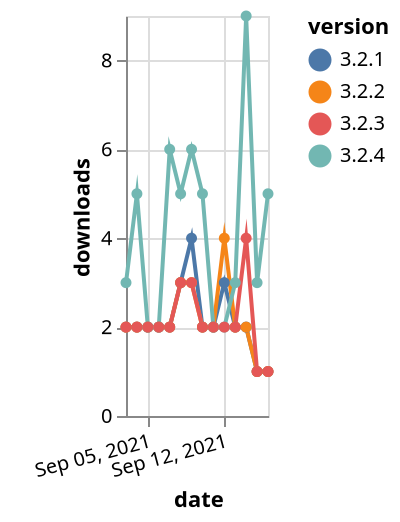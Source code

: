 {"$schema": "https://vega.github.io/schema/vega-lite/v5.json", "description": "A simple bar chart with embedded data.", "data": {"values": [{"date": "2021-09-03", "total": 1733, "delta": 2, "version": "3.2.1"}, {"date": "2021-09-04", "total": 1735, "delta": 2, "version": "3.2.1"}, {"date": "2021-09-05", "total": 1737, "delta": 2, "version": "3.2.1"}, {"date": "2021-09-06", "total": 1739, "delta": 2, "version": "3.2.1"}, {"date": "2021-09-07", "total": 1741, "delta": 2, "version": "3.2.1"}, {"date": "2021-09-08", "total": 1744, "delta": 3, "version": "3.2.1"}, {"date": "2021-09-09", "total": 1748, "delta": 4, "version": "3.2.1"}, {"date": "2021-09-10", "total": 1750, "delta": 2, "version": "3.2.1"}, {"date": "2021-09-11", "total": 1752, "delta": 2, "version": "3.2.1"}, {"date": "2021-09-12", "total": 1755, "delta": 3, "version": "3.2.1"}, {"date": "2021-09-13", "total": 1757, "delta": 2, "version": "3.2.1"}, {"date": "2021-09-14", "total": 1759, "delta": 2, "version": "3.2.1"}, {"date": "2021-09-15", "total": 1760, "delta": 1, "version": "3.2.1"}, {"date": "2021-09-16", "total": 1761, "delta": 1, "version": "3.2.1"}, {"date": "2021-09-03", "total": 1158, "delta": 2, "version": "3.2.2"}, {"date": "2021-09-04", "total": 1160, "delta": 2, "version": "3.2.2"}, {"date": "2021-09-05", "total": 1162, "delta": 2, "version": "3.2.2"}, {"date": "2021-09-06", "total": 1164, "delta": 2, "version": "3.2.2"}, {"date": "2021-09-07", "total": 1166, "delta": 2, "version": "3.2.2"}, {"date": "2021-09-08", "total": 1169, "delta": 3, "version": "3.2.2"}, {"date": "2021-09-09", "total": 1172, "delta": 3, "version": "3.2.2"}, {"date": "2021-09-10", "total": 1174, "delta": 2, "version": "3.2.2"}, {"date": "2021-09-11", "total": 1176, "delta": 2, "version": "3.2.2"}, {"date": "2021-09-12", "total": 1180, "delta": 4, "version": "3.2.2"}, {"date": "2021-09-13", "total": 1182, "delta": 2, "version": "3.2.2"}, {"date": "2021-09-14", "total": 1184, "delta": 2, "version": "3.2.2"}, {"date": "2021-09-15", "total": 1185, "delta": 1, "version": "3.2.2"}, {"date": "2021-09-16", "total": 1186, "delta": 1, "version": "3.2.2"}, {"date": "2021-09-03", "total": 3275, "delta": 3, "version": "3.2.4"}, {"date": "2021-09-04", "total": 3280, "delta": 5, "version": "3.2.4"}, {"date": "2021-09-05", "total": 3282, "delta": 2, "version": "3.2.4"}, {"date": "2021-09-06", "total": 3284, "delta": 2, "version": "3.2.4"}, {"date": "2021-09-07", "total": 3290, "delta": 6, "version": "3.2.4"}, {"date": "2021-09-08", "total": 3295, "delta": 5, "version": "3.2.4"}, {"date": "2021-09-09", "total": 3301, "delta": 6, "version": "3.2.4"}, {"date": "2021-09-10", "total": 3306, "delta": 5, "version": "3.2.4"}, {"date": "2021-09-11", "total": 3308, "delta": 2, "version": "3.2.4"}, {"date": "2021-09-12", "total": 3310, "delta": 2, "version": "3.2.4"}, {"date": "2021-09-13", "total": 3313, "delta": 3, "version": "3.2.4"}, {"date": "2021-09-14", "total": 3322, "delta": 9, "version": "3.2.4"}, {"date": "2021-09-15", "total": 3325, "delta": 3, "version": "3.2.4"}, {"date": "2021-09-16", "total": 3330, "delta": 5, "version": "3.2.4"}, {"date": "2021-09-03", "total": 1036, "delta": 2, "version": "3.2.3"}, {"date": "2021-09-04", "total": 1038, "delta": 2, "version": "3.2.3"}, {"date": "2021-09-05", "total": 1040, "delta": 2, "version": "3.2.3"}, {"date": "2021-09-06", "total": 1042, "delta": 2, "version": "3.2.3"}, {"date": "2021-09-07", "total": 1044, "delta": 2, "version": "3.2.3"}, {"date": "2021-09-08", "total": 1047, "delta": 3, "version": "3.2.3"}, {"date": "2021-09-09", "total": 1050, "delta": 3, "version": "3.2.3"}, {"date": "2021-09-10", "total": 1052, "delta": 2, "version": "3.2.3"}, {"date": "2021-09-11", "total": 1054, "delta": 2, "version": "3.2.3"}, {"date": "2021-09-12", "total": 1056, "delta": 2, "version": "3.2.3"}, {"date": "2021-09-13", "total": 1058, "delta": 2, "version": "3.2.3"}, {"date": "2021-09-14", "total": 1062, "delta": 4, "version": "3.2.3"}, {"date": "2021-09-15", "total": 1063, "delta": 1, "version": "3.2.3"}, {"date": "2021-09-16", "total": 1064, "delta": 1, "version": "3.2.3"}]}, "width": "container", "mark": {"type": "line", "point": {"filled": true}}, "encoding": {"x": {"field": "date", "type": "temporal", "timeUnit": "yearmonthdate", "title": "date", "axis": {"labelAngle": -15}}, "y": {"field": "delta", "type": "quantitative", "title": "downloads"}, "color": {"field": "version", "type": "nominal"}, "tooltip": {"field": "delta"}}}